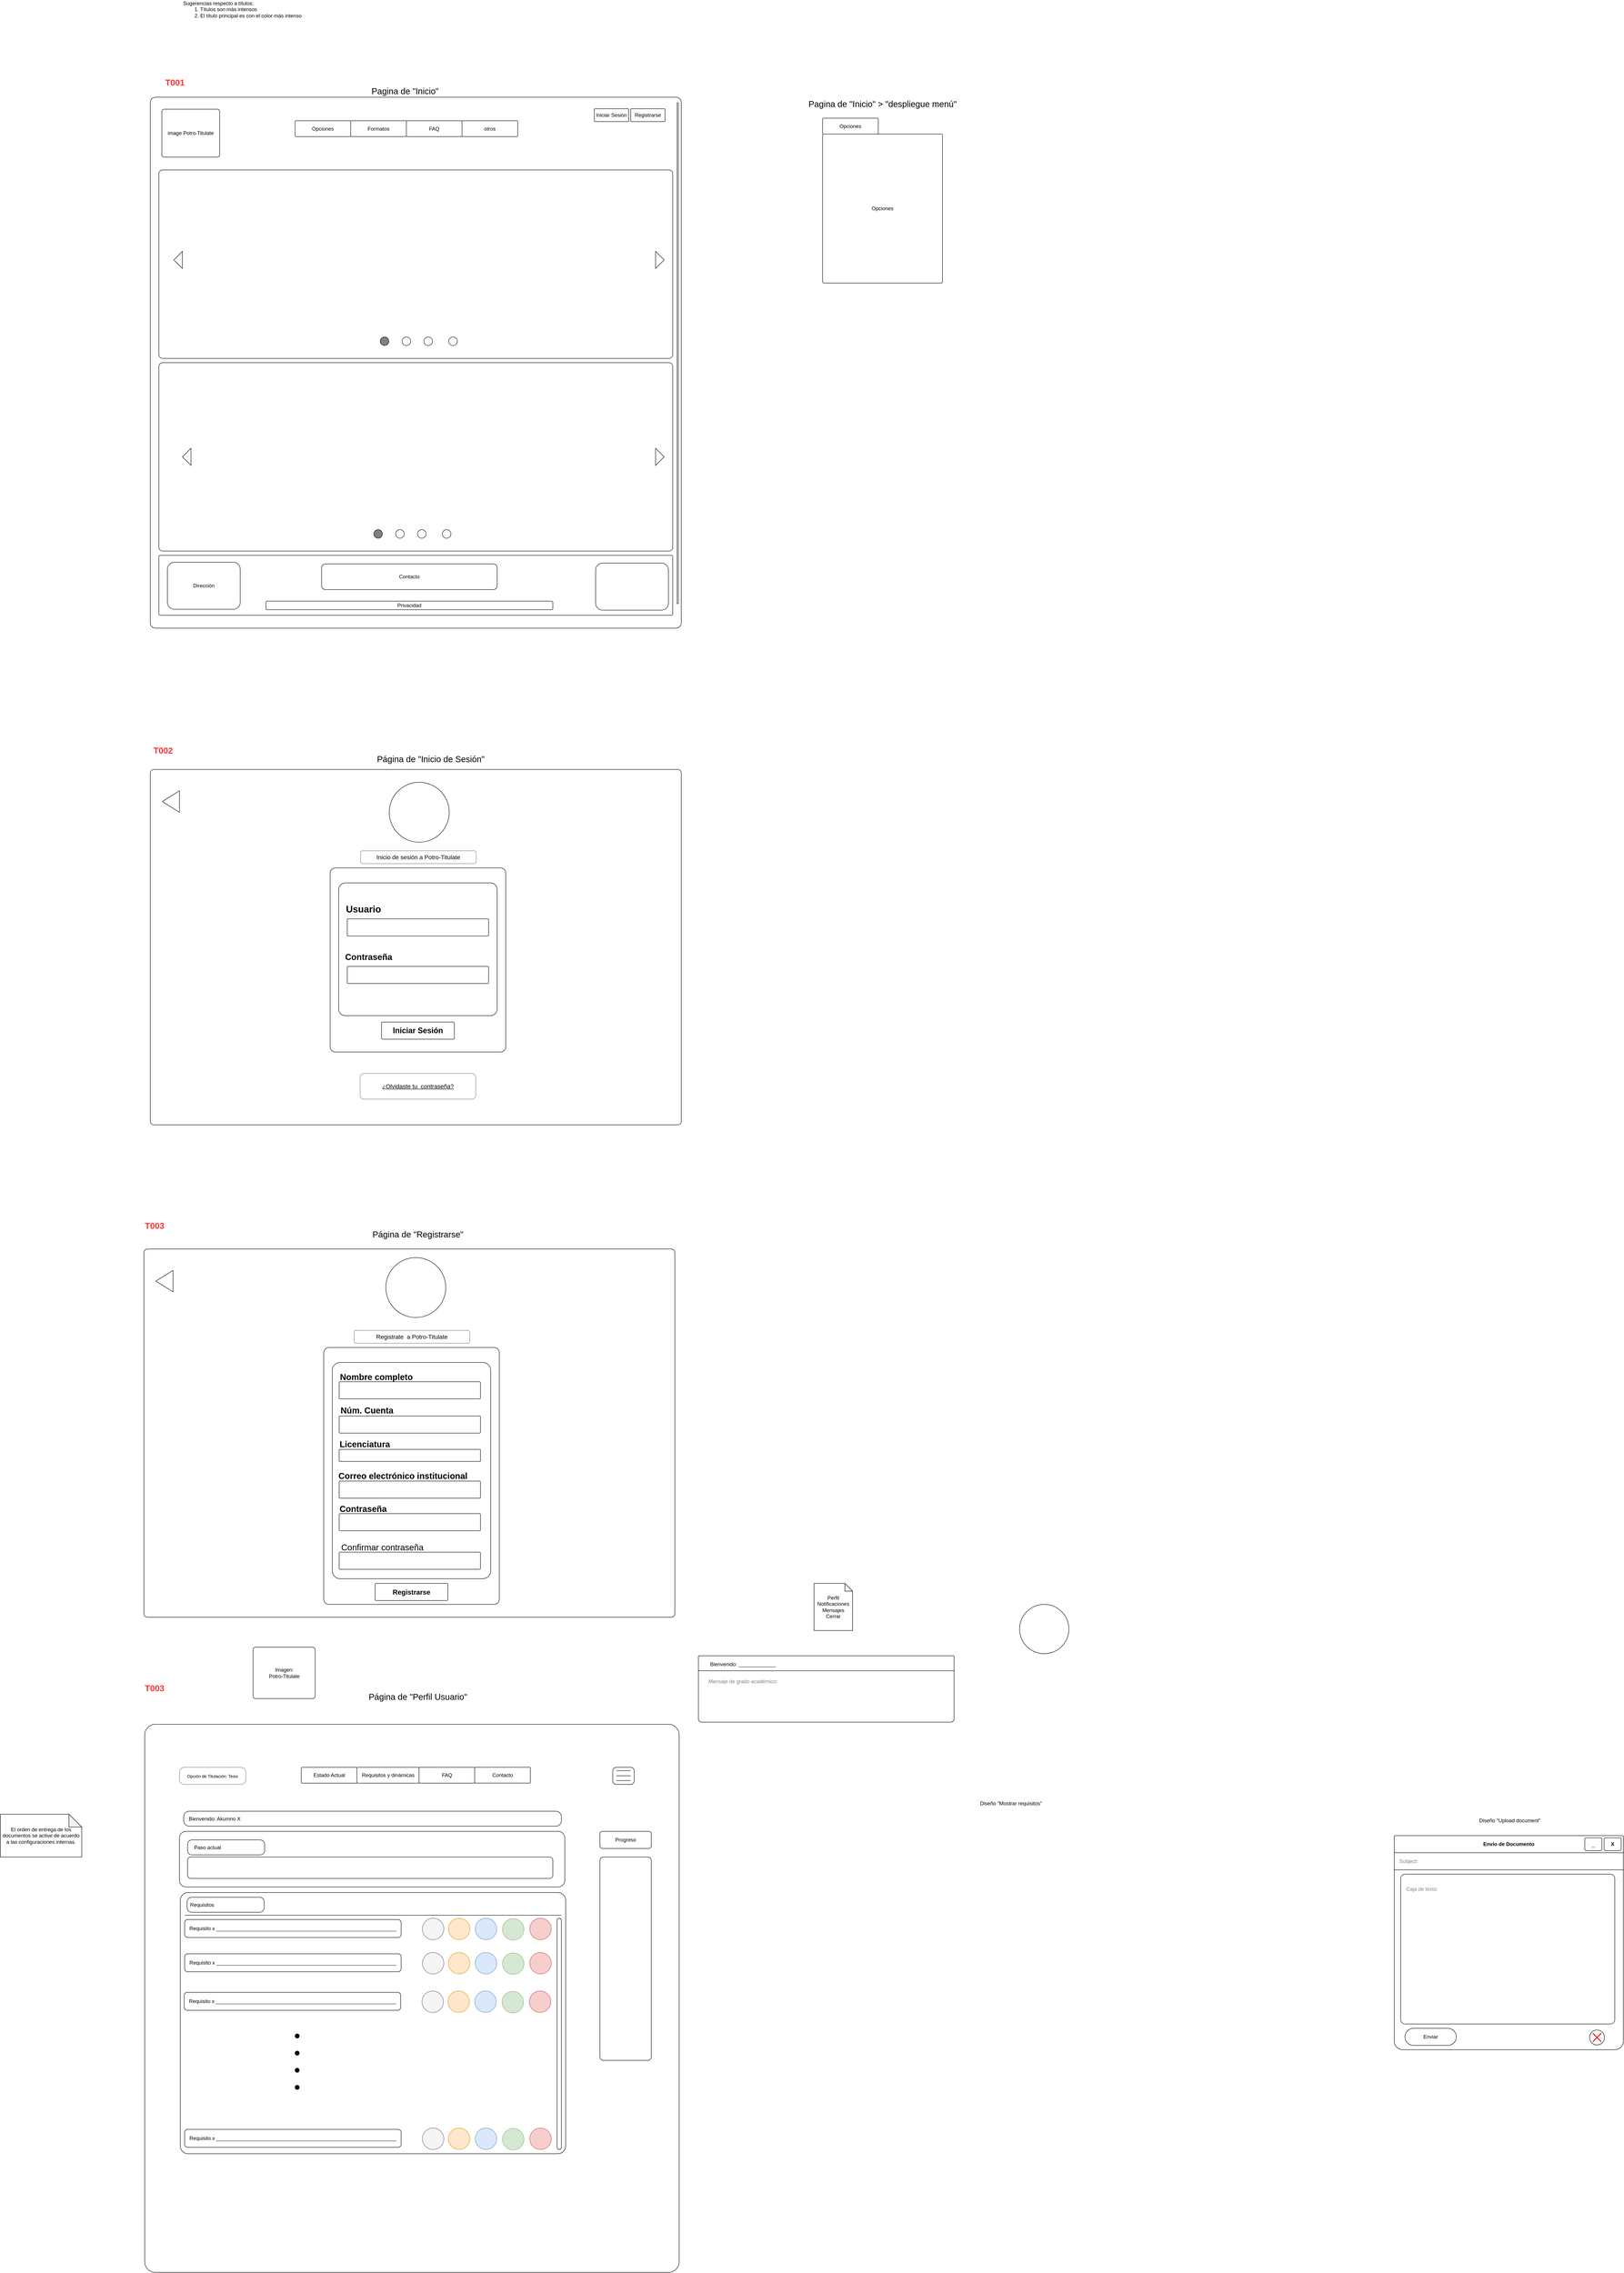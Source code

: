 <mxfile version="24.9.3">
  <diagram name="Página-1" id="R-SKQRLzCb2xS6ncJQb2">
    <mxGraphModel dx="2350" dy="1897" grid="1" gridSize="10" guides="1" tooltips="1" connect="1" arrows="1" fold="1" page="1" pageScale="1" pageWidth="850" pageHeight="1100" math="0" shadow="0">
      <root>
        <mxCell id="0" />
        <mxCell id="1" parent="0" />
        <mxCell id="He911wZqvg5NJAg6M06w-1" value="" style="rounded=1;whiteSpace=wrap;html=1;arcSize=1;" parent="1" vertex="1">
          <mxGeometry x="50" y="30" width="1240" height="1240" as="geometry" />
        </mxCell>
        <mxCell id="He911wZqvg5NJAg6M06w-2" value="image Potro-Titulate" style="rounded=1;whiteSpace=wrap;html=1;arcSize=5;" parent="1" vertex="1">
          <mxGeometry x="77" y="58" width="135" height="112" as="geometry" />
        </mxCell>
        <mxCell id="He911wZqvg5NJAg6M06w-4" value="Opciones" style="rounded=1;whiteSpace=wrap;html=1;arcSize=5;" parent="1" vertex="1">
          <mxGeometry x="388" y="85" width="130" height="37" as="geometry" />
        </mxCell>
        <mxCell id="He911wZqvg5NJAg6M06w-5" value="Formatos" style="rounded=1;whiteSpace=wrap;html=1;arcSize=5;" parent="1" vertex="1">
          <mxGeometry x="518" y="85" width="130" height="37" as="geometry" />
        </mxCell>
        <mxCell id="He911wZqvg5NJAg6M06w-6" value="FAQ" style="rounded=1;whiteSpace=wrap;html=1;arcSize=5;" parent="1" vertex="1">
          <mxGeometry x="648" y="85" width="130" height="37" as="geometry" />
        </mxCell>
        <mxCell id="He911wZqvg5NJAg6M06w-8" value="otros" style="rounded=1;whiteSpace=wrap;html=1;arcSize=5;" parent="1" vertex="1">
          <mxGeometry x="778" y="85" width="130" height="37" as="geometry" />
        </mxCell>
        <mxCell id="He911wZqvg5NJAg6M06w-11" style="edgeStyle=orthogonalEdgeStyle;rounded=0;orthogonalLoop=1;jettySize=auto;html=1;exitX=0.5;exitY=1;exitDx=0;exitDy=0;" parent="1" source="He911wZqvg5NJAg6M06w-8" target="He911wZqvg5NJAg6M06w-8" edge="1">
          <mxGeometry relative="1" as="geometry" />
        </mxCell>
        <mxCell id="He911wZqvg5NJAg6M06w-12" style="edgeStyle=orthogonalEdgeStyle;rounded=0;orthogonalLoop=1;jettySize=auto;html=1;exitX=0.5;exitY=1;exitDx=0;exitDy=0;" parent="1" source="He911wZqvg5NJAg6M06w-8" target="He911wZqvg5NJAg6M06w-8" edge="1">
          <mxGeometry relative="1" as="geometry" />
        </mxCell>
        <mxCell id="He911wZqvg5NJAg6M06w-13" value="Iniciar Sesión" style="rounded=1;whiteSpace=wrap;html=1;arcSize=5;" parent="1" vertex="1">
          <mxGeometry x="1087" y="57" width="80" height="30" as="geometry" />
        </mxCell>
        <mxCell id="He911wZqvg5NJAg6M06w-14" value="Registrarse" style="rounded=1;whiteSpace=wrap;html=1;arcSize=5;" parent="1" vertex="1">
          <mxGeometry x="1172" y="57" width="80" height="30" as="geometry" />
        </mxCell>
        <mxCell id="He911wZqvg5NJAg6M06w-21" value="" style="rounded=1;whiteSpace=wrap;html=1;arcSize=2;" parent="1" vertex="1">
          <mxGeometry x="70" y="200" width="1200" height="440" as="geometry" />
        </mxCell>
        <mxCell id="He911wZqvg5NJAg6M06w-22" value="" style="rounded=1;whiteSpace=wrap;html=1;" parent="1" vertex="1">
          <mxGeometry x="1280" y="43" width="3" height="1170" as="geometry" />
        </mxCell>
        <mxCell id="He911wZqvg5NJAg6M06w-23" value="" style="rounded=1;whiteSpace=wrap;html=1;arcSize=2;" parent="1" vertex="1">
          <mxGeometry x="70" y="650" width="1200" height="440" as="geometry" />
        </mxCell>
        <mxCell id="He911wZqvg5NJAg6M06w-24" value="" style="rounded=1;whiteSpace=wrap;html=1;arcSize=2;" parent="1" vertex="1">
          <mxGeometry x="70" y="1100" width="1200" height="140" as="geometry" />
        </mxCell>
        <mxCell id="He911wZqvg5NJAg6M06w-26" value="" style="triangle;whiteSpace=wrap;html=1;" parent="1" vertex="1">
          <mxGeometry x="1230" y="850" width="20" height="40" as="geometry" />
        </mxCell>
        <mxCell id="He911wZqvg5NJAg6M06w-32" value="" style="triangle;whiteSpace=wrap;html=1;" parent="1" vertex="1">
          <mxGeometry x="1230" y="390" width="20" height="40" as="geometry" />
        </mxCell>
        <mxCell id="He911wZqvg5NJAg6M06w-34" value="" style="triangle;whiteSpace=wrap;html=1;direction=west;" parent="1" vertex="1">
          <mxGeometry x="125" y="850" width="20" height="40" as="geometry" />
        </mxCell>
        <mxCell id="He911wZqvg5NJAg6M06w-35" value="" style="triangle;whiteSpace=wrap;html=1;direction=west;" parent="1" vertex="1">
          <mxGeometry x="105" y="390" width="20" height="40" as="geometry" />
        </mxCell>
        <mxCell id="He911wZqvg5NJAg6M06w-37" value="Dirección" style="rounded=1;whiteSpace=wrap;html=1;" parent="1" vertex="1">
          <mxGeometry x="90" y="1116" width="170" height="110" as="geometry" />
        </mxCell>
        <mxCell id="He911wZqvg5NJAg6M06w-38" value="Contacto" style="rounded=1;whiteSpace=wrap;html=1;" parent="1" vertex="1">
          <mxGeometry x="450" y="1120" width="410" height="60" as="geometry" />
        </mxCell>
        <mxCell id="He911wZqvg5NJAg6M06w-39" value="" style="rounded=1;whiteSpace=wrap;html=1;" parent="1" vertex="1">
          <mxGeometry x="1090" y="1118" width="170" height="110" as="geometry" />
        </mxCell>
        <mxCell id="He911wZqvg5NJAg6M06w-41" value="Privacidad" style="rounded=1;whiteSpace=wrap;html=1;" parent="1" vertex="1">
          <mxGeometry x="320" y="1207" width="670" height="20" as="geometry" />
        </mxCell>
        <mxCell id="He911wZqvg5NJAg6M06w-42" value="Pagina de &quot;Inicio&quot; &amp;gt; &quot;despliegue menú&quot;" style="text;html=1;align=center;verticalAlign=middle;whiteSpace=wrap;rounded=0;fontSize=20;" parent="1" vertex="1">
          <mxGeometry x="1570" y="30" width="380" height="30" as="geometry" />
        </mxCell>
        <mxCell id="He911wZqvg5NJAg6M06w-43" value="&lt;div align=&quot;left&quot;&gt;Sugerencias respecto a títulos:&lt;/div&gt;&lt;div align=&quot;left&quot;&gt;&lt;span style=&quot;white-space: pre;&quot;&gt;&#x9;&lt;/span&gt;1. Títulos son más intensos&lt;/div&gt;&lt;div align=&quot;left&quot;&gt;&lt;span style=&quot;white-space: pre;&quot;&gt;&#x9;&lt;/span&gt;2. El título principal es con el color más intenso&lt;br&gt;&lt;/div&gt;" style="text;html=1;align=center;verticalAlign=middle;whiteSpace=wrap;rounded=0;" parent="1" vertex="1">
          <mxGeometry x="70" y="-190" width="390" height="30" as="geometry" />
        </mxCell>
        <mxCell id="He911wZqvg5NJAg6M06w-44" value="T001" style="text;html=1;align=center;verticalAlign=middle;whiteSpace=wrap;rounded=0;fontStyle=1;fontColor=#FF3333;fontSize=20;" parent="1" vertex="1">
          <mxGeometry x="65" y="-20" width="85" height="30" as="geometry" />
        </mxCell>
        <mxCell id="He911wZqvg5NJAg6M06w-46" value="Página de &quot;Inicio de Sesión&quot;" style="text;html=1;align=center;verticalAlign=middle;whiteSpace=wrap;rounded=0;fontSize=20;" parent="1" vertex="1">
          <mxGeometry x="570" y="1560" width="270" height="30" as="geometry" />
        </mxCell>
        <mxCell id="He911wZqvg5NJAg6M06w-47" value="T002" style="text;html=1;align=center;verticalAlign=middle;whiteSpace=wrap;rounded=0;fontStyle=1;fontColor=#FF3333;fontSize=20;" parent="1" vertex="1">
          <mxGeometry x="50" y="1540" width="60" height="30" as="geometry" />
        </mxCell>
        <mxCell id="He911wZqvg5NJAg6M06w-48" value="" style="rounded=1;whiteSpace=wrap;html=1;arcSize=1;" parent="1" vertex="1">
          <mxGeometry x="50" y="1600" width="1240" height="830" as="geometry" />
        </mxCell>
        <mxCell id="He911wZqvg5NJAg6M06w-49" value="" style="ellipse;whiteSpace=wrap;html=1;aspect=fixed;" parent="1" vertex="1">
          <mxGeometry x="608" y="1630" width="140" height="140" as="geometry" />
        </mxCell>
        <mxCell id="He911wZqvg5NJAg6M06w-50" value="" style="rounded=1;whiteSpace=wrap;html=1;arcSize=3;" parent="1" vertex="1">
          <mxGeometry x="470" y="1830" width="410" height="430" as="geometry" />
        </mxCell>
        <mxCell id="He911wZqvg5NJAg6M06w-51" value="" style="rounded=1;whiteSpace=wrap;html=1;arcSize=5;" parent="1" vertex="1">
          <mxGeometry x="490" y="1865" width="370" height="310" as="geometry" />
        </mxCell>
        <mxCell id="He911wZqvg5NJAg6M06w-52" value="&lt;b&gt;&lt;font style=&quot;font-size: 18px;&quot;&gt;Iniciar Sesión&lt;/font&gt;&lt;/b&gt;" style="rounded=1;whiteSpace=wrap;html=1;arcSize=5;" parent="1" vertex="1">
          <mxGeometry x="590" y="2190" width="170" height="40" as="geometry" />
        </mxCell>
        <mxCell id="He911wZqvg5NJAg6M06w-53" value="&lt;font style=&quot;font-size: 22px;&quot;&gt;&lt;b&gt;Usuario&lt;/b&gt;&lt;/font&gt;" style="text;html=1;align=center;verticalAlign=middle;whiteSpace=wrap;rounded=0;fontSize=20;" parent="1" vertex="1">
          <mxGeometry x="518" y="1912" width="60" height="30" as="geometry" />
        </mxCell>
        <mxCell id="He911wZqvg5NJAg6M06w-56" value="" style="rounded=1;whiteSpace=wrap;html=1;arcSize=5;" parent="1" vertex="1">
          <mxGeometry x="510" y="1949" width="330" height="40" as="geometry" />
        </mxCell>
        <mxCell id="He911wZqvg5NJAg6M06w-58" value="" style="rounded=1;whiteSpace=wrap;html=1;arcSize=5;" parent="1" vertex="1">
          <mxGeometry x="510" y="2060" width="330" height="40" as="geometry" />
        </mxCell>
        <mxCell id="He911wZqvg5NJAg6M06w-59" value="&lt;b&gt;Contraseña&lt;/b&gt;" style="text;html=1;align=center;verticalAlign=middle;whiteSpace=wrap;rounded=0;fontSize=20;" parent="1" vertex="1">
          <mxGeometry x="530" y="2022" width="60" height="30" as="geometry" />
        </mxCell>
        <mxCell id="He911wZqvg5NJAg6M06w-61" value="&lt;font style=&quot;font-size: 14px;&quot;&gt;&lt;span&gt;Inicio de sesión a Potro-Titulate&lt;br&gt;&lt;/span&gt;&lt;/font&gt;" style="rounded=1;whiteSpace=wrap;html=1;dashed=1;dashPattern=1 1;fontStyle=0" parent="1" vertex="1">
          <mxGeometry x="541" y="1790" width="270" height="30" as="geometry" />
        </mxCell>
        <mxCell id="He911wZqvg5NJAg6M06w-62" value="" style="triangle;whiteSpace=wrap;html=1;direction=west;" parent="1" vertex="1">
          <mxGeometry x="78" y="1650" width="40" height="50" as="geometry" />
        </mxCell>
        <mxCell id="He911wZqvg5NJAg6M06w-65" value="Página de &quot;Registrarse&quot;" style="text;html=1;align=center;verticalAlign=middle;whiteSpace=wrap;rounded=0;fontSize=20;" parent="1" vertex="1">
          <mxGeometry x="550" y="2670" width="250" height="30" as="geometry" />
        </mxCell>
        <mxCell id="He911wZqvg5NJAg6M06w-66" value="T003" style="text;html=1;align=center;verticalAlign=middle;whiteSpace=wrap;rounded=0;fontStyle=1;fontColor=#FF3333;fontSize=20;" parent="1" vertex="1">
          <mxGeometry x="30" y="2650" width="60" height="30" as="geometry" />
        </mxCell>
        <mxCell id="He911wZqvg5NJAg6M06w-79" value="&lt;font style=&quot;font-size: 14px;&quot;&gt;&lt;u&gt;¿Olvidaste tu&amp;nbsp; contraseña?&lt;/u&gt;&lt;/font&gt;" style="rounded=1;whiteSpace=wrap;html=1;dashed=1;dashPattern=1 1;" parent="1" vertex="1">
          <mxGeometry x="540" y="2310" width="270" height="60" as="geometry" />
        </mxCell>
        <mxCell id="He911wZqvg5NJAg6M06w-80" value="" style="rounded=1;whiteSpace=wrap;html=1;arcSize=1;" parent="1" vertex="1">
          <mxGeometry x="35" y="2720" width="1240" height="860" as="geometry" />
        </mxCell>
        <mxCell id="He911wZqvg5NJAg6M06w-82" value="" style="rounded=1;whiteSpace=wrap;html=1;arcSize=3;" parent="1" vertex="1">
          <mxGeometry x="455" y="2950" width="410" height="600" as="geometry" />
        </mxCell>
        <mxCell id="He911wZqvg5NJAg6M06w-83" value="" style="rounded=1;whiteSpace=wrap;html=1;arcSize=5;" parent="1" vertex="1">
          <mxGeometry x="475" y="2985" width="370" height="505" as="geometry" />
        </mxCell>
        <mxCell id="He911wZqvg5NJAg6M06w-84" value="Registrarse" style="rounded=1;whiteSpace=wrap;html=1;arcSize=5;fontStyle=1;fontSize=16;" parent="1" vertex="1">
          <mxGeometry x="575" y="3501" width="170" height="40" as="geometry" />
        </mxCell>
        <mxCell id="He911wZqvg5NJAg6M06w-85" value="&lt;b&gt;Nombre completo&lt;br&gt;&lt;/b&gt;" style="text;html=1;align=center;verticalAlign=middle;whiteSpace=wrap;rounded=0;fontSize=20;" parent="1" vertex="1">
          <mxGeometry x="482" y="3003" width="192" height="30" as="geometry" />
        </mxCell>
        <mxCell id="He911wZqvg5NJAg6M06w-86" value="" style="rounded=1;whiteSpace=wrap;html=1;arcSize=5;" parent="1" vertex="1">
          <mxGeometry x="491" y="3030" width="330" height="40" as="geometry" />
        </mxCell>
        <mxCell id="He911wZqvg5NJAg6M06w-89" value="&lt;font style=&quot;font-size: 14px;&quot;&gt;&lt;span&gt;Registrate&amp;nbsp; a Potro-Titulate&lt;br&gt;&lt;/span&gt;&lt;/font&gt;" style="rounded=1;whiteSpace=wrap;html=1;dashed=1;dashPattern=1 1;fontStyle=0" parent="1" vertex="1">
          <mxGeometry x="526" y="2910" width="270" height="30" as="geometry" />
        </mxCell>
        <mxCell id="He911wZqvg5NJAg6M06w-90" value="" style="triangle;whiteSpace=wrap;html=1;direction=west;" parent="1" vertex="1">
          <mxGeometry x="63" y="2770" width="40" height="50" as="geometry" />
        </mxCell>
        <mxCell id="He911wZqvg5NJAg6M06w-92" value="" style="ellipse;whiteSpace=wrap;html=1;aspect=fixed;" parent="1" vertex="1">
          <mxGeometry x="600" y="2740" width="140" height="140" as="geometry" />
        </mxCell>
        <mxCell id="He911wZqvg5NJAg6M06w-93" value="Núm. Cuenta" style="text;html=1;align=center;verticalAlign=middle;whiteSpace=wrap;rounded=0;fontSize=20;fontStyle=1" parent="1" vertex="1">
          <mxGeometry x="487" y="3081" width="138" height="30" as="geometry" />
        </mxCell>
        <mxCell id="He911wZqvg5NJAg6M06w-94" value="" style="rounded=1;whiteSpace=wrap;html=1;arcSize=5;" parent="1" vertex="1">
          <mxGeometry x="491" y="3110" width="330" height="40" as="geometry" />
        </mxCell>
        <mxCell id="He911wZqvg5NJAg6M06w-95" value="&lt;span&gt;Licenciatura&lt;/span&gt;" style="text;html=1;align=center;verticalAlign=middle;whiteSpace=wrap;rounded=0;fontSize=20;fontStyle=1" parent="1" vertex="1">
          <mxGeometry x="521" y="3160" width="60" height="30" as="geometry" />
        </mxCell>
        <mxCell id="He911wZqvg5NJAg6M06w-96" value="" style="rounded=1;whiteSpace=wrap;html=1;arcSize=5;" parent="1" vertex="1">
          <mxGeometry x="491" y="3188" width="330" height="28" as="geometry" />
        </mxCell>
        <mxCell id="He911wZqvg5NJAg6M06w-97" value="Correo electrónico institucional" style="text;html=1;align=center;verticalAlign=middle;whiteSpace=wrap;rounded=0;fontSize=20;fontStyle=1" parent="1" vertex="1">
          <mxGeometry x="480" y="3234" width="320" height="30" as="geometry" />
        </mxCell>
        <mxCell id="He911wZqvg5NJAg6M06w-98" value="" style="rounded=1;whiteSpace=wrap;html=1;arcSize=5;" parent="1" vertex="1">
          <mxGeometry x="491" y="3262" width="330" height="40" as="geometry" />
        </mxCell>
        <mxCell id="He911wZqvg5NJAg6M06w-99" value="Contraseña" style="text;html=1;align=center;verticalAlign=middle;whiteSpace=wrap;rounded=0;fontSize=20;fontStyle=1" parent="1" vertex="1">
          <mxGeometry x="509" y="3311" width="76" height="30" as="geometry" />
        </mxCell>
        <mxCell id="He911wZqvg5NJAg6M06w-100" value="" style="rounded=1;whiteSpace=wrap;html=1;arcSize=5;" parent="1" vertex="1">
          <mxGeometry x="491" y="3338" width="330" height="40" as="geometry" />
        </mxCell>
        <mxCell id="He911wZqvg5NJAg6M06w-101" value="Confirmar contraseña" style="text;html=1;align=center;verticalAlign=middle;whiteSpace=wrap;rounded=0;fontSize=20;" parent="1" vertex="1">
          <mxGeometry x="484" y="3401" width="216" height="30" as="geometry" />
        </mxCell>
        <mxCell id="He911wZqvg5NJAg6M06w-102" value="" style="rounded=1;whiteSpace=wrap;html=1;arcSize=5;" parent="1" vertex="1">
          <mxGeometry x="491" y="3428" width="330" height="40" as="geometry" />
        </mxCell>
        <mxCell id="TnUoFVtTnflH-mQjwPww-15" value="Opciones" style="rounded=1;whiteSpace=wrap;html=1;arcSize=5;" parent="1" vertex="1">
          <mxGeometry x="1620" y="79" width="130" height="37" as="geometry" />
        </mxCell>
        <mxCell id="TnUoFVtTnflH-mQjwPww-19" style="edgeStyle=orthogonalEdgeStyle;rounded=0;orthogonalLoop=1;jettySize=auto;html=1;exitX=0.5;exitY=1;exitDx=0;exitDy=0;" parent="1" edge="1">
          <mxGeometry relative="1" as="geometry">
            <mxPoint x="2075" y="116" as="sourcePoint" />
            <mxPoint x="2075" y="116" as="targetPoint" />
          </mxGeometry>
        </mxCell>
        <mxCell id="TnUoFVtTnflH-mQjwPww-20" style="edgeStyle=orthogonalEdgeStyle;rounded=0;orthogonalLoop=1;jettySize=auto;html=1;exitX=0.5;exitY=1;exitDx=0;exitDy=0;" parent="1" edge="1">
          <mxGeometry relative="1" as="geometry">
            <mxPoint x="2075" y="116" as="sourcePoint" />
            <mxPoint x="2075" y="116" as="targetPoint" />
          </mxGeometry>
        </mxCell>
        <mxCell id="TnUoFVtTnflH-mQjwPww-22" value="Opciones" style="rounded=1;whiteSpace=wrap;html=1;arcSize=1;" parent="1" vertex="1">
          <mxGeometry x="1620" y="116" width="280" height="348" as="geometry" />
        </mxCell>
        <mxCell id="TnUoFVtTnflH-mQjwPww-28" value="" style="group" parent="1" vertex="1" connectable="0">
          <mxGeometry x="587" y="590" width="180" height="20" as="geometry" />
        </mxCell>
        <mxCell id="TnUoFVtTnflH-mQjwPww-24" value="" style="ellipse;whiteSpace=wrap;html=1;aspect=fixed;fillColor=#808080;" parent="TnUoFVtTnflH-mQjwPww-28" vertex="1">
          <mxGeometry width="20" height="20" as="geometry" />
        </mxCell>
        <mxCell id="TnUoFVtTnflH-mQjwPww-25" value="" style="ellipse;whiteSpace=wrap;html=1;aspect=fixed;" parent="TnUoFVtTnflH-mQjwPww-28" vertex="1">
          <mxGeometry x="51" width="20" height="20" as="geometry" />
        </mxCell>
        <mxCell id="TnUoFVtTnflH-mQjwPww-26" value="" style="ellipse;whiteSpace=wrap;html=1;aspect=fixed;" parent="TnUoFVtTnflH-mQjwPww-28" vertex="1">
          <mxGeometry x="102" width="20" height="20" as="geometry" />
        </mxCell>
        <mxCell id="TnUoFVtTnflH-mQjwPww-27" value="" style="ellipse;whiteSpace=wrap;html=1;aspect=fixed;" parent="TnUoFVtTnflH-mQjwPww-28" vertex="1">
          <mxGeometry x="160" width="20" height="20" as="geometry" />
        </mxCell>
        <mxCell id="TnUoFVtTnflH-mQjwPww-29" value="" style="group" parent="1" vertex="1" connectable="0">
          <mxGeometry x="572" y="1040" width="180" height="20" as="geometry" />
        </mxCell>
        <mxCell id="TnUoFVtTnflH-mQjwPww-30" value="" style="ellipse;whiteSpace=wrap;html=1;aspect=fixed;fillColor=#808080;" parent="TnUoFVtTnflH-mQjwPww-29" vertex="1">
          <mxGeometry width="20" height="20" as="geometry" />
        </mxCell>
        <mxCell id="TnUoFVtTnflH-mQjwPww-31" value="" style="ellipse;whiteSpace=wrap;html=1;aspect=fixed;" parent="TnUoFVtTnflH-mQjwPww-29" vertex="1">
          <mxGeometry x="51" width="20" height="20" as="geometry" />
        </mxCell>
        <mxCell id="TnUoFVtTnflH-mQjwPww-32" value="" style="ellipse;whiteSpace=wrap;html=1;aspect=fixed;" parent="TnUoFVtTnflH-mQjwPww-29" vertex="1">
          <mxGeometry x="102" width="20" height="20" as="geometry" />
        </mxCell>
        <mxCell id="TnUoFVtTnflH-mQjwPww-33" value="" style="ellipse;whiteSpace=wrap;html=1;aspect=fixed;" parent="TnUoFVtTnflH-mQjwPww-29" vertex="1">
          <mxGeometry x="160" width="20" height="20" as="geometry" />
        </mxCell>
        <mxCell id="TnUoFVtTnflH-mQjwPww-34" value="Pagina de &quot;Inicio&quot;" style="text;html=1;align=center;verticalAlign=middle;whiteSpace=wrap;rounded=0;fontSize=20;" parent="1" vertex="1">
          <mxGeometry x="560" width="170" height="30" as="geometry" />
        </mxCell>
        <mxCell id="TnUoFVtTnflH-mQjwPww-35" value="Página de &quot;Perfil Usuario&quot;" style="text;html=1;align=center;verticalAlign=middle;whiteSpace=wrap;rounded=0;fontSize=20;" parent="1" vertex="1">
          <mxGeometry x="550" y="3750" width="250" height="30" as="geometry" />
        </mxCell>
        <mxCell id="TnUoFVtTnflH-mQjwPww-36" value="&lt;div&gt;T003&lt;/div&gt;" style="text;html=1;align=center;verticalAlign=middle;whiteSpace=wrap;rounded=0;fontStyle=1;fontColor=#FF3333;fontSize=20;" parent="1" vertex="1">
          <mxGeometry x="30" y="3730" width="60" height="30" as="geometry" />
        </mxCell>
        <mxCell id="TnUoFVtTnflH-mQjwPww-37" value="" style="rounded=1;whiteSpace=wrap;html=1;arcSize=2;" parent="1" vertex="1">
          <mxGeometry x="37" y="3830" width="1248" height="1280" as="geometry" />
        </mxCell>
        <mxCell id="TnUoFVtTnflH-mQjwPww-82" value="El orden de entrega de los documentos se active de acuerdo a las configuraciones internas." style="shape=note;whiteSpace=wrap;html=1;backgroundOutline=1;darkOpacity=0.05;" parent="1" vertex="1">
          <mxGeometry x="-300" y="4040" width="190" height="100" as="geometry" />
        </mxCell>
        <mxCell id="TnUoFVtTnflH-mQjwPww-100" value="" style="group" parent="1" vertex="1" connectable="0">
          <mxGeometry x="2955" y="4090" width="535" height="500" as="geometry" />
        </mxCell>
        <mxCell id="TnUoFVtTnflH-mQjwPww-89" value="" style="rounded=1;whiteSpace=wrap;html=1;arcSize=4;" parent="TnUoFVtTnflH-mQjwPww-100" vertex="1">
          <mxGeometry width="535" height="500" as="geometry" />
        </mxCell>
        <mxCell id="TnUoFVtTnflH-mQjwPww-90" value="&lt;b&gt;Envío de Documento&lt;/b&gt;" style="rounded=1;whiteSpace=wrap;html=1;arcSize=4;" parent="TnUoFVtTnflH-mQjwPww-100" vertex="1">
          <mxGeometry width="535" height="40" as="geometry" />
        </mxCell>
        <mxCell id="TnUoFVtTnflH-mQjwPww-91" value="&amp;nbsp;&amp;nbsp; &lt;font color=&quot;#808080&quot;&gt;Subject:&lt;/font&gt; " style="rounded=1;whiteSpace=wrap;html=1;arcSize=0;align=left;" parent="TnUoFVtTnflH-mQjwPww-100" vertex="1">
          <mxGeometry y="40" width="535" height="40" as="geometry" />
        </mxCell>
        <mxCell id="TnUoFVtTnflH-mQjwPww-94" value="" style="rounded=1;whiteSpace=wrap;html=1;arcSize=3;align=left;" parent="TnUoFVtTnflH-mQjwPww-100" vertex="1">
          <mxGeometry x="15" y="90" width="500" height="350" as="geometry" />
        </mxCell>
        <mxCell id="TnUoFVtTnflH-mQjwPww-95" value="Enviar" style="rounded=1;whiteSpace=wrap;html=1;arcSize=50;" parent="TnUoFVtTnflH-mQjwPww-100" vertex="1">
          <mxGeometry x="25" y="450" width="120" height="40" as="geometry" />
        </mxCell>
        <mxCell id="TnUoFVtTnflH-mQjwPww-98" value="" style="group" parent="TnUoFVtTnflH-mQjwPww-100" vertex="1" connectable="0">
          <mxGeometry x="456" y="454" width="35" height="35" as="geometry" />
        </mxCell>
        <mxCell id="TnUoFVtTnflH-mQjwPww-96" value="" style="ellipse;whiteSpace=wrap;html=1;aspect=fixed;" parent="TnUoFVtTnflH-mQjwPww-98" vertex="1">
          <mxGeometry width="35" height="35" as="geometry" />
        </mxCell>
        <mxCell id="TnUoFVtTnflH-mQjwPww-97" value="" style="shape=mxgraph.sysml.x;strokeWidth=2;strokeColor=#ff0000;" parent="TnUoFVtTnflH-mQjwPww-98" vertex="1">
          <mxGeometry x="7.5" y="7.5" width="20" height="20" as="geometry" />
        </mxCell>
        <mxCell id="TnUoFVtTnflH-mQjwPww-99" value="&lt;font color=&quot;#808080&quot;&gt;Caja de texto:&lt;/font&gt;" style="text;html=1;align=center;verticalAlign=middle;whiteSpace=wrap;rounded=0;" parent="TnUoFVtTnflH-mQjwPww-100" vertex="1">
          <mxGeometry x="15" y="110" width="100" height="30" as="geometry" />
        </mxCell>
        <mxCell id="TnUoFVtTnflH-mQjwPww-105" value="&lt;b&gt;X&lt;/b&gt;" style="rounded=1;whiteSpace=wrap;html=1;arcSize=11;" parent="TnUoFVtTnflH-mQjwPww-100" vertex="1">
          <mxGeometry x="490" y="5" width="40" height="30" as="geometry" />
        </mxCell>
        <mxCell id="TnUoFVtTnflH-mQjwPww-101" value="Diseño &quot;Upload document&quot;" style="text;html=1;align=center;verticalAlign=middle;whiteSpace=wrap;rounded=0;" parent="1" vertex="1">
          <mxGeometry x="3150" y="4040" width="150" height="30" as="geometry" />
        </mxCell>
        <mxCell id="TnUoFVtTnflH-mQjwPww-102" value="Diseño &quot;Mostrar requisitos&quot;" style="text;html=1;align=center;verticalAlign=middle;whiteSpace=wrap;rounded=0;" parent="1" vertex="1">
          <mxGeometry x="1970" y="4000" width="180" height="30" as="geometry" />
        </mxCell>
        <mxCell id="TnUoFVtTnflH-mQjwPww-104" value="&lt;font style=&quot;font-size: 15px;&quot;&gt;&lt;b&gt;_ &lt;/b&gt;&lt;/font&gt;" style="rounded=1;whiteSpace=wrap;html=1;arcSize=11;" parent="1" vertex="1">
          <mxGeometry x="3400" y="4095" width="40" height="30" as="geometry" />
        </mxCell>
        <mxCell id="wUaW3Ox6bZtkDcYGuEwi-1" value="" style="ellipse;whiteSpace=wrap;html=1;aspect=fixed;" parent="1" vertex="1">
          <mxGeometry x="2080" y="3550" width="115.17" height="115.17" as="geometry" />
        </mxCell>
        <mxCell id="wUaW3Ox6bZtkDcYGuEwi-5" value="Estado Actual" style="rounded=1;whiteSpace=wrap;html=1;arcSize=5;" parent="1" vertex="1">
          <mxGeometry x="402.5" y="3930.5" width="130" height="37" as="geometry" />
        </mxCell>
        <mxCell id="wUaW3Ox6bZtkDcYGuEwi-6" value="Requisitos y dinàmicas" style="rounded=1;whiteSpace=wrap;html=1;arcSize=5;" parent="1" vertex="1">
          <mxGeometry x="532.5" y="3930.5" width="145" height="37" as="geometry" />
        </mxCell>
        <mxCell id="wUaW3Ox6bZtkDcYGuEwi-7" value="FAQ" style="rounded=1;whiteSpace=wrap;html=1;arcSize=5;" parent="1" vertex="1">
          <mxGeometry x="677.5" y="3930.5" width="130" height="37" as="geometry" />
        </mxCell>
        <mxCell id="wUaW3Ox6bZtkDcYGuEwi-8" value="Contacto" style="rounded=1;whiteSpace=wrap;html=1;arcSize=5;" parent="1" vertex="1">
          <mxGeometry x="807.5" y="3930.33" width="130" height="37" as="geometry" />
        </mxCell>
        <mxCell id="wUaW3Ox6bZtkDcYGuEwi-9" style="edgeStyle=orthogonalEdgeStyle;rounded=0;orthogonalLoop=1;jettySize=auto;html=1;exitX=0.5;exitY=1;exitDx=0;exitDy=0;" parent="1" source="wUaW3Ox6bZtkDcYGuEwi-8" target="wUaW3Ox6bZtkDcYGuEwi-8" edge="1">
          <mxGeometry relative="1" as="geometry" />
        </mxCell>
        <mxCell id="wUaW3Ox6bZtkDcYGuEwi-10" style="edgeStyle=orthogonalEdgeStyle;rounded=0;orthogonalLoop=1;jettySize=auto;html=1;exitX=0.5;exitY=1;exitDx=0;exitDy=0;" parent="1" source="wUaW3Ox6bZtkDcYGuEwi-8" target="wUaW3Ox6bZtkDcYGuEwi-8" edge="1">
          <mxGeometry relative="1" as="geometry" />
        </mxCell>
        <mxCell id="wUaW3Ox6bZtkDcYGuEwi-14" value="&lt;font size=&quot;1&quot;&gt;Opción de Titulación: Tesis&lt;br&gt;&lt;/font&gt;" style="rounded=1;whiteSpace=wrap;html=1;align=center;dashed=1;dashPattern=1 1;arcSize=29;" parent="1" vertex="1">
          <mxGeometry x="118" y="3930.5" width="155" height="40" as="geometry" />
        </mxCell>
        <mxCell id="wUaW3Ox6bZtkDcYGuEwi-19" value="" style="group" parent="1" vertex="1" connectable="0">
          <mxGeometry x="1330" y="3670" width="597" height="155" as="geometry" />
        </mxCell>
        <mxCell id="wUaW3Ox6bZtkDcYGuEwi-15" value="" style="rounded=1;whiteSpace=wrap;html=1;arcSize=5;" parent="wUaW3Ox6bZtkDcYGuEwi-19" vertex="1">
          <mxGeometry width="597" height="155" as="geometry" />
        </mxCell>
        <mxCell id="wUaW3Ox6bZtkDcYGuEwi-16" value="" style="rounded=1;whiteSpace=wrap;html=1;arcSize=5;align=left;" parent="wUaW3Ox6bZtkDcYGuEwi-19" vertex="1">
          <mxGeometry width="597" height="35" as="geometry" />
        </mxCell>
        <mxCell id="wUaW3Ox6bZtkDcYGuEwi-17" value="&lt;font color=&quot;#808080&quot;&gt;Mensaje de grado académico&lt;/font&gt;:" style="text;html=1;align=center;verticalAlign=middle;whiteSpace=wrap;rounded=0;" parent="wUaW3Ox6bZtkDcYGuEwi-19" vertex="1">
          <mxGeometry x="8.5" y="45" width="190" height="30" as="geometry" />
        </mxCell>
        <mxCell id="wUaW3Ox6bZtkDcYGuEwi-18" value="Bienvenido: _____________" style="text;html=1;align=center;verticalAlign=middle;whiteSpace=wrap;rounded=0;" parent="wUaW3Ox6bZtkDcYGuEwi-19" vertex="1">
          <mxGeometry x="8.5" y="5" width="190" height="30" as="geometry" />
        </mxCell>
        <mxCell id="wUaW3Ox6bZtkDcYGuEwi-20" value="" style="group" parent="1" vertex="1" connectable="0">
          <mxGeometry x="1100" y="4080" width="170" height="635" as="geometry" />
        </mxCell>
        <mxCell id="wUaW3Ox6bZtkDcYGuEwi-12" value="Progreso" style="rounded=1;whiteSpace=wrap;html=1;arcSize=15;" parent="wUaW3Ox6bZtkDcYGuEwi-20" vertex="1">
          <mxGeometry width="120" height="40" as="geometry" />
        </mxCell>
        <mxCell id="wUaW3Ox6bZtkDcYGuEwi-13" value="" style="rounded=1;whiteSpace=wrap;html=1;arcSize=7;" parent="wUaW3Ox6bZtkDcYGuEwi-20" vertex="1">
          <mxGeometry y="60" width="120" height="475" as="geometry" />
        </mxCell>
        <mxCell id="wUaW3Ox6bZtkDcYGuEwi-28" value="" style="group" parent="1" vertex="1" connectable="0">
          <mxGeometry x="1130" y="3930.5" width="50" height="40" as="geometry" />
        </mxCell>
        <mxCell id="wUaW3Ox6bZtkDcYGuEwi-23" value="" style="rounded=1;whiteSpace=wrap;html=1;arcSize=21;" parent="wUaW3Ox6bZtkDcYGuEwi-28" vertex="1">
          <mxGeometry width="50" height="40" as="geometry" />
        </mxCell>
        <mxCell id="wUaW3Ox6bZtkDcYGuEwi-24" value="" style="endArrow=none;html=1;rounded=0;fontSize=11;strokeWidth=1;" parent="wUaW3Ox6bZtkDcYGuEwi-28" edge="1">
          <mxGeometry width="50" height="50" relative="1" as="geometry">
            <mxPoint x="8.333" y="8" as="sourcePoint" />
            <mxPoint x="41.667" y="8" as="targetPoint" />
          </mxGeometry>
        </mxCell>
        <mxCell id="wUaW3Ox6bZtkDcYGuEwi-26" value="" style="endArrow=none;html=1;rounded=0;fontSize=11;strokeWidth=1;" parent="wUaW3Ox6bZtkDcYGuEwi-28" edge="1">
          <mxGeometry width="50" height="50" relative="1" as="geometry">
            <mxPoint x="8.333" y="30.832" as="sourcePoint" />
            <mxPoint x="41.667" y="30.832" as="targetPoint" />
          </mxGeometry>
        </mxCell>
        <mxCell id="wUaW3Ox6bZtkDcYGuEwi-27" value="" style="endArrow=none;html=1;rounded=0;fontSize=11;strokeWidth=1;" parent="wUaW3Ox6bZtkDcYGuEwi-28" edge="1">
          <mxGeometry width="50" height="50" relative="1" as="geometry">
            <mxPoint x="8.333" y="19.768" as="sourcePoint" />
            <mxPoint x="41.667" y="19.768" as="targetPoint" />
          </mxGeometry>
        </mxCell>
        <mxCell id="wUaW3Ox6bZtkDcYGuEwi-33" value="" style="group" parent="1" vertex="1" connectable="0">
          <mxGeometry x="290" y="3650" width="145" height="120" as="geometry" />
        </mxCell>
        <mxCell id="wUaW3Ox6bZtkDcYGuEwi-21" value="" style="rounded=1;whiteSpace=wrap;html=1;arcSize=5;" parent="wUaW3Ox6bZtkDcYGuEwi-33" vertex="1">
          <mxGeometry width="145" height="120" as="geometry" />
        </mxCell>
        <mxCell id="wUaW3Ox6bZtkDcYGuEwi-32" value="&lt;div&gt;Imagen:&lt;/div&gt;&lt;div&gt;Potro-Titulate&lt;br&gt;&lt;/div&gt;" style="text;html=1;align=center;verticalAlign=middle;whiteSpace=wrap;rounded=0;" parent="wUaW3Ox6bZtkDcYGuEwi-33" vertex="1">
          <mxGeometry x="32.75" y="45.17" width="79.5" height="30" as="geometry" />
        </mxCell>
        <mxCell id="wUaW3Ox6bZtkDcYGuEwi-34" value="&lt;div&gt;Perfil&lt;/div&gt;&lt;div&gt;Notificaciones&lt;/div&gt;&lt;div&gt;Mensajes&lt;/div&gt;&lt;div&gt;Cerrar&lt;br&gt;&lt;/div&gt;" style="shape=note;whiteSpace=wrap;html=1;backgroundOutline=1;darkOpacity=0.05;size=18;" parent="1" vertex="1">
          <mxGeometry x="1600" y="3501" width="90" height="110" as="geometry" />
        </mxCell>
        <mxCell id="wUaW3Ox6bZtkDcYGuEwi-35" value="" style="rounded=1;whiteSpace=wrap;html=1;arcSize=12;" parent="1" vertex="1">
          <mxGeometry x="118" y="4080" width="900" height="130" as="geometry" />
        </mxCell>
        <mxCell id="wUaW3Ox6bZtkDcYGuEwi-38" value="" style="group" parent="1" vertex="1" connectable="0">
          <mxGeometry x="137" y="4100" width="753" height="35" as="geometry" />
        </mxCell>
        <mxCell id="wUaW3Ox6bZtkDcYGuEwi-22" value="" style="rounded=1;whiteSpace=wrap;html=1;arcSize=30;align=left;" parent="wUaW3Ox6bZtkDcYGuEwi-38" vertex="1">
          <mxGeometry width="180" height="35" as="geometry" />
        </mxCell>
        <mxCell id="wUaW3Ox6bZtkDcYGuEwi-36" value="&amp;nbsp;&amp;nbsp;&amp;nbsp; Paso actual" style="text;html=1;align=left;verticalAlign=middle;whiteSpace=wrap;rounded=0;" parent="wUaW3Ox6bZtkDcYGuEwi-38" vertex="1">
          <mxGeometry y="2.5" width="120" height="30" as="geometry" />
        </mxCell>
        <mxCell id="wUaW3Ox6bZtkDcYGuEwi-39" value="" style="group" parent="1" vertex="1" connectable="0">
          <mxGeometry x="128" y="4033" width="882" height="35" as="geometry" />
        </mxCell>
        <mxCell id="wUaW3Ox6bZtkDcYGuEwi-40" value="" style="rounded=1;whiteSpace=wrap;html=1;arcSize=37;align=left;" parent="wUaW3Ox6bZtkDcYGuEwi-39" vertex="1">
          <mxGeometry width="882" height="35" as="geometry" />
        </mxCell>
        <mxCell id="wUaW3Ox6bZtkDcYGuEwi-41" value="&amp;nbsp;&amp;nbsp; Bienvenido: Akumno X" style="text;html=1;align=left;verticalAlign=middle;whiteSpace=wrap;rounded=0;" parent="wUaW3Ox6bZtkDcYGuEwi-39" vertex="1">
          <mxGeometry y="2.5" width="342" height="30" as="geometry" />
        </mxCell>
        <mxCell id="wUaW3Ox6bZtkDcYGuEwi-42" value="" style="rounded=1;whiteSpace=wrap;html=1;arcSize=15;" parent="1" vertex="1">
          <mxGeometry x="137" y="4140" width="853" height="50" as="geometry" />
        </mxCell>
        <mxCell id="Pdfdn-AhYLx9VzwJPV4Y-47" value="" style="group" vertex="1" connectable="0" parent="1">
          <mxGeometry x="120" y="4240" width="900" height="593" as="geometry" />
        </mxCell>
        <mxCell id="Pdfdn-AhYLx9VzwJPV4Y-5" value="" style="group" vertex="1" connectable="0" parent="Pdfdn-AhYLx9VzwJPV4Y-47">
          <mxGeometry y="23" width="900" height="570" as="geometry" />
        </mxCell>
        <mxCell id="TnUoFVtTnflH-mQjwPww-51" value="" style="rounded=1;whiteSpace=wrap;html=1;arcSize=3;container=0;" parent="Pdfdn-AhYLx9VzwJPV4Y-5" vertex="1">
          <mxGeometry y="-40" width="900" height="610" as="geometry" />
        </mxCell>
        <mxCell id="TnUoFVtTnflH-mQjwPww-84" value="" style="shape=image;html=1;verticalAlign=top;verticalLabelPosition=bottom;labelBackgroundColor=#ffffff;imageAspect=0;aspect=fixed;image=https://cdn2.iconfinder.com/data/icons/freecns-cumulus/16/519897-198_Paperclip-128.png;container=0;" parent="Pdfdn-AhYLx9VzwJPV4Y-5" vertex="1">
          <mxGeometry x="524.876" y="25.5" width="40" height="40" as="geometry" />
        </mxCell>
        <mxCell id="TnUoFVtTnflH-mQjwPww-45" value="&lt;div align=&quot;left&quot;&gt;Requisito x _______________________________________________________________&lt;br&gt;&lt;/div&gt;" style="rounded=1;whiteSpace=wrap;html=1;arcSize=17;container=0;" parent="Pdfdn-AhYLx9VzwJPV4Y-5" vertex="1">
          <mxGeometry x="10.157" y="23" width="505.618" height="42" as="geometry" />
        </mxCell>
        <mxCell id="TnUoFVtTnflH-mQjwPww-46" value="" style="ellipse;whiteSpace=wrap;html=1;aspect=fixed;fillColor=#f5f5f5;fontColor=#333333;strokeColor=#666666;container=0;" parent="Pdfdn-AhYLx9VzwJPV4Y-5" vertex="1">
          <mxGeometry x="565.483" y="20" width="50" height="50" as="geometry" />
        </mxCell>
        <mxCell id="TnUoFVtTnflH-mQjwPww-47" value="" style="ellipse;whiteSpace=wrap;html=1;aspect=fixed;fillColor=#ffe6cc;strokeColor=#d79b00;container=0;" parent="Pdfdn-AhYLx9VzwJPV4Y-5" vertex="1">
          <mxGeometry x="626.157" y="20" width="50" height="50" as="geometry" />
        </mxCell>
        <mxCell id="TnUoFVtTnflH-mQjwPww-48" value="" style="ellipse;whiteSpace=wrap;html=1;aspect=fixed;fillColor=#dae8fc;strokeColor=#6c8ebf;container=0;" parent="Pdfdn-AhYLx9VzwJPV4Y-5" vertex="1">
          <mxGeometry x="688.854" y="20" width="50" height="50" as="geometry" />
        </mxCell>
        <mxCell id="TnUoFVtTnflH-mQjwPww-49" value="" style="ellipse;whiteSpace=wrap;html=1;aspect=fixed;fillColor=#d5e8d4;strokeColor=#82b366;container=0;" parent="Pdfdn-AhYLx9VzwJPV4Y-5" vertex="1">
          <mxGeometry x="752.562" y="21" width="50" height="50" as="geometry" />
        </mxCell>
        <mxCell id="TnUoFVtTnflH-mQjwPww-50" value="" style="ellipse;whiteSpace=wrap;html=1;aspect=fixed;fillColor=#f8cecc;strokeColor=#b85450;container=0;" parent="Pdfdn-AhYLx9VzwJPV4Y-5" vertex="1">
          <mxGeometry x="816.27" y="20" width="50" height="50" as="geometry" />
        </mxCell>
        <mxCell id="TnUoFVtTnflH-mQjwPww-54" value="&lt;div align=&quot;left&quot;&gt;Requisito x _______________________________________________________________&lt;br&gt;&lt;/div&gt;" style="rounded=1;whiteSpace=wrap;html=1;arcSize=17;container=0;" parent="Pdfdn-AhYLx9VzwJPV4Y-5" vertex="1">
          <mxGeometry x="10.157" y="103" width="505.618" height="42" as="geometry" />
        </mxCell>
        <mxCell id="TnUoFVtTnflH-mQjwPww-55" value="" style="ellipse;whiteSpace=wrap;html=1;aspect=fixed;fillColor=#f5f5f5;fontColor=#333333;strokeColor=#666666;container=0;" parent="Pdfdn-AhYLx9VzwJPV4Y-5" vertex="1">
          <mxGeometry x="565.483" y="100" width="50" height="50" as="geometry" />
        </mxCell>
        <mxCell id="TnUoFVtTnflH-mQjwPww-56" value="" style="ellipse;whiteSpace=wrap;html=1;aspect=fixed;fillColor=#ffe6cc;strokeColor=#d79b00;container=0;" parent="Pdfdn-AhYLx9VzwJPV4Y-5" vertex="1">
          <mxGeometry x="626.157" y="100" width="50" height="50" as="geometry" />
        </mxCell>
        <mxCell id="TnUoFVtTnflH-mQjwPww-57" value="" style="ellipse;whiteSpace=wrap;html=1;aspect=fixed;fillColor=#dae8fc;strokeColor=#6c8ebf;container=0;" parent="Pdfdn-AhYLx9VzwJPV4Y-5" vertex="1">
          <mxGeometry x="688.854" y="100" width="50" height="50" as="geometry" />
        </mxCell>
        <mxCell id="TnUoFVtTnflH-mQjwPww-58" value="" style="ellipse;whiteSpace=wrap;html=1;aspect=fixed;fillColor=#d5e8d4;strokeColor=#82b366;container=0;" parent="Pdfdn-AhYLx9VzwJPV4Y-5" vertex="1">
          <mxGeometry x="752.562" y="101" width="50" height="50" as="geometry" />
        </mxCell>
        <mxCell id="TnUoFVtTnflH-mQjwPww-59" value="" style="ellipse;whiteSpace=wrap;html=1;aspect=fixed;fillColor=#f8cecc;strokeColor=#b85450;container=0;" parent="Pdfdn-AhYLx9VzwJPV4Y-5" vertex="1">
          <mxGeometry x="816.27" y="100" width="50" height="50" as="geometry" />
        </mxCell>
        <mxCell id="TnUoFVtTnflH-mQjwPww-85" value="" style="shape=image;html=1;verticalAlign=top;verticalLabelPosition=bottom;labelBackgroundColor=#ffffff;imageAspect=0;aspect=fixed;image=https://cdn2.iconfinder.com/data/icons/freecns-cumulus/16/519897-198_Paperclip-128.png;container=0;" parent="Pdfdn-AhYLx9VzwJPV4Y-5" vertex="1">
          <mxGeometry x="524.876" y="106" width="40" height="40" as="geometry" />
        </mxCell>
        <mxCell id="TnUoFVtTnflH-mQjwPww-61" value="&lt;div align=&quot;left&quot;&gt;Requisito x _______________________________________________________________&lt;br&gt;&lt;/div&gt;" style="rounded=1;whiteSpace=wrap;html=1;arcSize=17;container=0;" parent="Pdfdn-AhYLx9VzwJPV4Y-5" vertex="1">
          <mxGeometry x="9.146" y="193" width="505.618" height="42" as="geometry" />
        </mxCell>
        <mxCell id="TnUoFVtTnflH-mQjwPww-62" value="" style="ellipse;whiteSpace=wrap;html=1;aspect=fixed;fillColor=#f5f5f5;fontColor=#333333;strokeColor=#666666;container=0;" parent="Pdfdn-AhYLx9VzwJPV4Y-5" vertex="1">
          <mxGeometry x="564.472" y="190" width="50" height="50" as="geometry" />
        </mxCell>
        <mxCell id="TnUoFVtTnflH-mQjwPww-63" value="" style="ellipse;whiteSpace=wrap;html=1;aspect=fixed;fillColor=#ffe6cc;strokeColor=#d79b00;container=0;" parent="Pdfdn-AhYLx9VzwJPV4Y-5" vertex="1">
          <mxGeometry x="625.146" y="190" width="50" height="50" as="geometry" />
        </mxCell>
        <mxCell id="TnUoFVtTnflH-mQjwPww-64" value="" style="ellipse;whiteSpace=wrap;html=1;aspect=fixed;fillColor=#dae8fc;strokeColor=#6c8ebf;container=0;" parent="Pdfdn-AhYLx9VzwJPV4Y-5" vertex="1">
          <mxGeometry x="687.843" y="190" width="50" height="50" as="geometry" />
        </mxCell>
        <mxCell id="TnUoFVtTnflH-mQjwPww-65" value="" style="ellipse;whiteSpace=wrap;html=1;aspect=fixed;fillColor=#d5e8d4;strokeColor=#82b366;container=0;" parent="Pdfdn-AhYLx9VzwJPV4Y-5" vertex="1">
          <mxGeometry x="751.551" y="191" width="50" height="50" as="geometry" />
        </mxCell>
        <mxCell id="TnUoFVtTnflH-mQjwPww-66" value="" style="ellipse;whiteSpace=wrap;html=1;aspect=fixed;fillColor=#f8cecc;strokeColor=#b85450;container=0;" parent="Pdfdn-AhYLx9VzwJPV4Y-5" vertex="1">
          <mxGeometry x="815.258" y="190" width="50" height="50" as="geometry" />
        </mxCell>
        <mxCell id="TnUoFVtTnflH-mQjwPww-86" value="" style="shape=image;html=1;verticalAlign=top;verticalLabelPosition=bottom;labelBackgroundColor=#ffffff;imageAspect=0;aspect=fixed;image=https://cdn2.iconfinder.com/data/icons/freecns-cumulus/16/519897-198_Paperclip-128.png;container=0;" parent="Pdfdn-AhYLx9VzwJPV4Y-5" vertex="1">
          <mxGeometry x="524.876" y="195.5" width="40" height="40" as="geometry" />
        </mxCell>
        <mxCell id="TnUoFVtTnflH-mQjwPww-68" value="&lt;div align=&quot;left&quot;&gt;Requisito x _______________________________________________________________&lt;br&gt;&lt;/div&gt;" style="rounded=1;whiteSpace=wrap;html=1;arcSize=17;container=0;" parent="Pdfdn-AhYLx9VzwJPV4Y-5" vertex="1">
          <mxGeometry x="10.157" y="513" width="505.618" height="42" as="geometry" />
        </mxCell>
        <mxCell id="TnUoFVtTnflH-mQjwPww-69" value="" style="ellipse;whiteSpace=wrap;html=1;aspect=fixed;fillColor=#f5f5f5;fontColor=#333333;strokeColor=#666666;container=0;" parent="Pdfdn-AhYLx9VzwJPV4Y-5" vertex="1">
          <mxGeometry x="565.483" y="510" width="50" height="50" as="geometry" />
        </mxCell>
        <mxCell id="TnUoFVtTnflH-mQjwPww-70" value="" style="ellipse;whiteSpace=wrap;html=1;aspect=fixed;fillColor=#ffe6cc;strokeColor=#d79b00;container=0;" parent="Pdfdn-AhYLx9VzwJPV4Y-5" vertex="1">
          <mxGeometry x="626.157" y="510" width="50" height="50" as="geometry" />
        </mxCell>
        <mxCell id="TnUoFVtTnflH-mQjwPww-71" value="" style="ellipse;whiteSpace=wrap;html=1;aspect=fixed;fillColor=#dae8fc;strokeColor=#6c8ebf;container=0;" parent="Pdfdn-AhYLx9VzwJPV4Y-5" vertex="1">
          <mxGeometry x="688.854" y="510" width="50" height="50" as="geometry" />
        </mxCell>
        <mxCell id="TnUoFVtTnflH-mQjwPww-72" value="" style="ellipse;whiteSpace=wrap;html=1;aspect=fixed;fillColor=#d5e8d4;strokeColor=#82b366;container=0;" parent="Pdfdn-AhYLx9VzwJPV4Y-5" vertex="1">
          <mxGeometry x="752.562" y="511" width="50" height="50" as="geometry" />
        </mxCell>
        <mxCell id="TnUoFVtTnflH-mQjwPww-73" value="" style="ellipse;whiteSpace=wrap;html=1;aspect=fixed;fillColor=#f8cecc;strokeColor=#b85450;container=0;" parent="Pdfdn-AhYLx9VzwJPV4Y-5" vertex="1">
          <mxGeometry x="816.27" y="510" width="50" height="50" as="geometry" />
        </mxCell>
        <mxCell id="TnUoFVtTnflH-mQjwPww-87" value="" style="shape=image;html=1;verticalAlign=top;verticalLabelPosition=bottom;labelBackgroundColor=#ffffff;imageAspect=0;aspect=fixed;image=https://cdn2.iconfinder.com/data/icons/freecns-cumulus/16/519897-198_Paperclip-128.png;container=0;" parent="Pdfdn-AhYLx9VzwJPV4Y-5" vertex="1">
          <mxGeometry x="524.876" y="514" width="40" height="40" as="geometry" />
        </mxCell>
        <mxCell id="TnUoFVtTnflH-mQjwPww-75" value="" style="ellipse;whiteSpace=wrap;html=1;aspect=fixed;fillColor=#000000;container=0;" parent="Pdfdn-AhYLx9VzwJPV4Y-5" vertex="1">
          <mxGeometry x="268.022" y="290" width="10" height="10" as="geometry" />
        </mxCell>
        <mxCell id="TnUoFVtTnflH-mQjwPww-76" value="" style="ellipse;whiteSpace=wrap;html=1;aspect=fixed;fillColor=#000000;container=0;" parent="Pdfdn-AhYLx9VzwJPV4Y-5" vertex="1">
          <mxGeometry x="268.022" y="370" width="10" height="10" as="geometry" />
        </mxCell>
        <mxCell id="TnUoFVtTnflH-mQjwPww-77" value="" style="ellipse;whiteSpace=wrap;html=1;aspect=fixed;fillColor=#000000;container=0;" parent="Pdfdn-AhYLx9VzwJPV4Y-5" vertex="1">
          <mxGeometry x="268.022" y="330" width="10" height="10" as="geometry" />
        </mxCell>
        <mxCell id="TnUoFVtTnflH-mQjwPww-78" value="" style="ellipse;whiteSpace=wrap;html=1;aspect=fixed;fillColor=#000000;container=0;" parent="Pdfdn-AhYLx9VzwJPV4Y-5" vertex="1">
          <mxGeometry x="268.022" y="410" width="10" height="10" as="geometry" />
        </mxCell>
        <mxCell id="Pdfdn-AhYLx9VzwJPV4Y-51" value="" style="rounded=1;whiteSpace=wrap;html=1;arcSize=50;" vertex="1" parent="Pdfdn-AhYLx9VzwJPV4Y-5">
          <mxGeometry x="880" y="20" width="10" height="540" as="geometry" />
        </mxCell>
        <mxCell id="Pdfdn-AhYLx9VzwJPV4Y-53" value="" style="endArrow=none;html=1;rounded=0;strokeWidth=1;strokeColor=#000000;" edge="1" parent="Pdfdn-AhYLx9VzwJPV4Y-5">
          <mxGeometry width="50" height="50" relative="1" as="geometry">
            <mxPoint x="10.16" y="13" as="sourcePoint" />
            <mxPoint x="890.16" y="13" as="targetPoint" />
          </mxGeometry>
        </mxCell>
        <mxCell id="Pdfdn-AhYLx9VzwJPV4Y-43" value="" style="rounded=1;whiteSpace=wrap;html=1;arcSize=30;align=left;" vertex="1" parent="Pdfdn-AhYLx9VzwJPV4Y-47">
          <mxGeometry x="16" y="-6" width="180" height="35" as="geometry" />
        </mxCell>
        <mxCell id="Pdfdn-AhYLx9VzwJPV4Y-46" value="Requisitos" style="text;html=1;align=center;verticalAlign=middle;whiteSpace=wrap;rounded=0;" vertex="1" parent="Pdfdn-AhYLx9VzwJPV4Y-47">
          <mxGeometry x="21" y="-3" width="60" height="30" as="geometry" />
        </mxCell>
      </root>
    </mxGraphModel>
  </diagram>
</mxfile>
